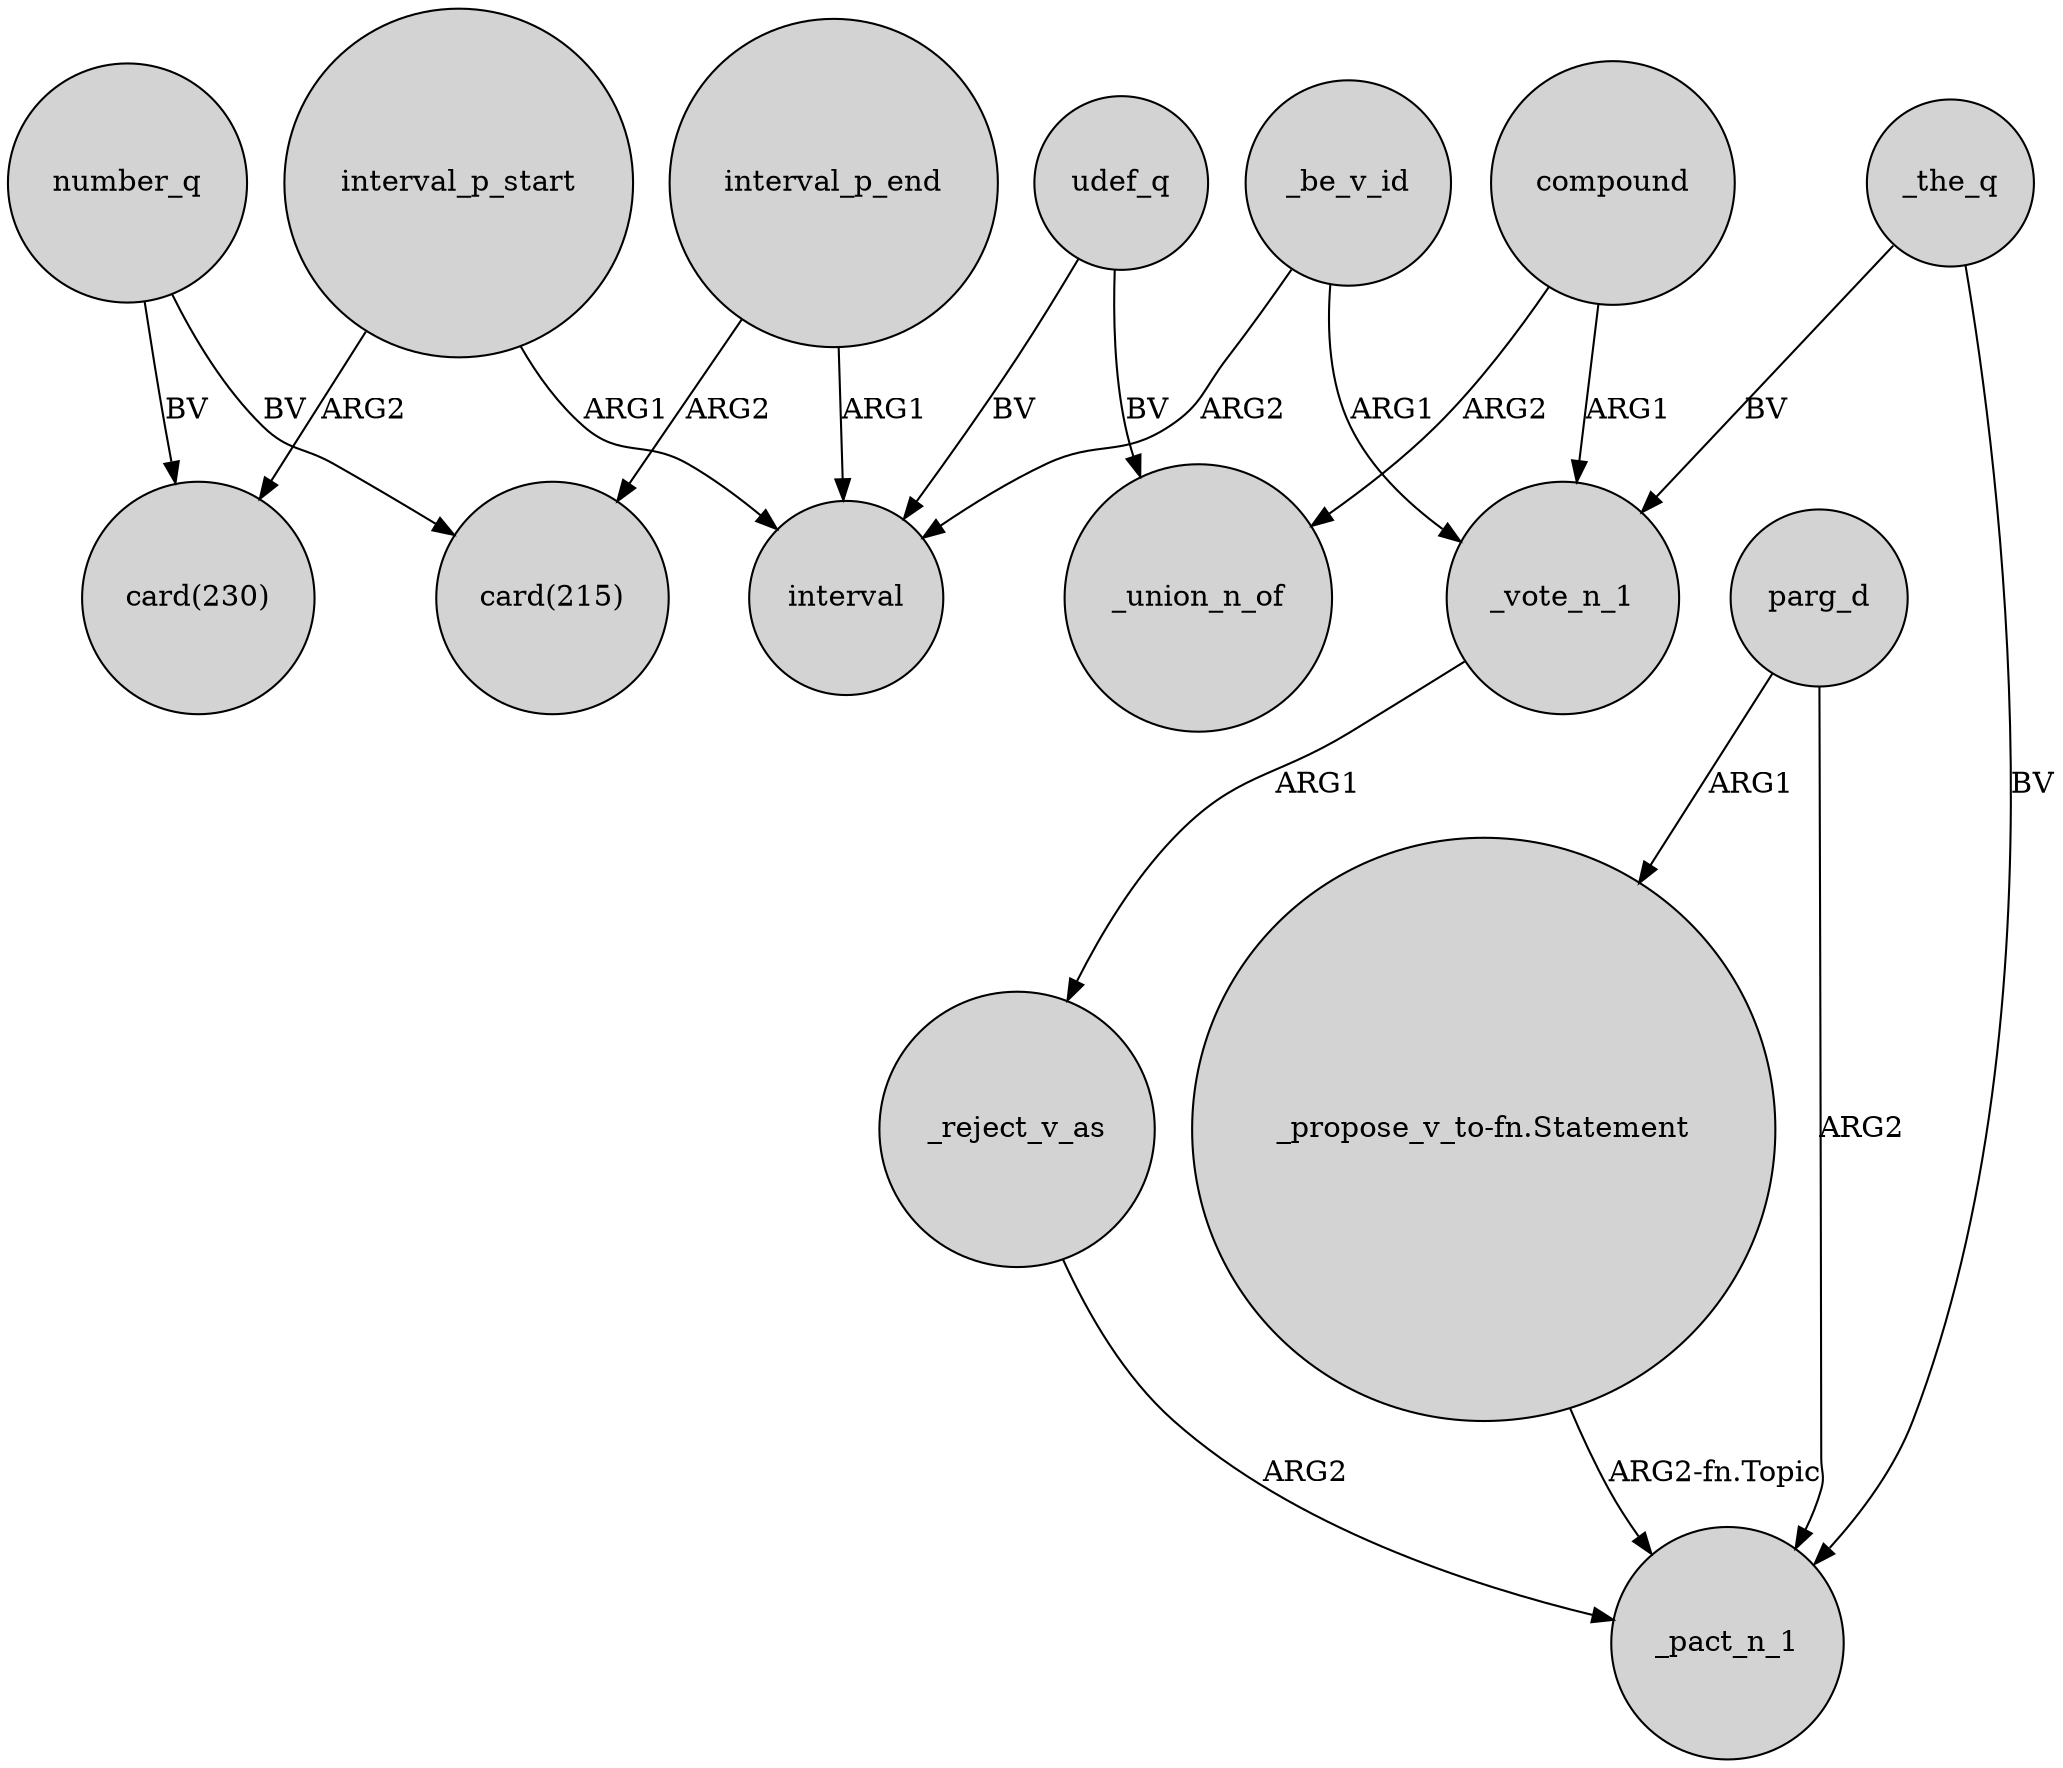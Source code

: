 digraph {
	node [shape=circle style=filled]
	interval_p_start -> "card(230)" [label=ARG2]
	_reject_v_as -> _pact_n_1 [label=ARG2]
	number_q -> "card(215)" [label=BV]
	_be_v_id -> _vote_n_1 [label=ARG1]
	_the_q -> _pact_n_1 [label=BV]
	_the_q -> _vote_n_1 [label=BV]
	udef_q -> _union_n_of [label=BV]
	number_q -> "card(230)" [label=BV]
	parg_d -> "_propose_v_to-fn.Statement" [label=ARG1]
	interval_p_end -> "card(215)" [label=ARG2]
	interval_p_start -> interval [label=ARG1]
	_be_v_id -> interval [label=ARG2]
	_vote_n_1 -> _reject_v_as [label=ARG1]
	compound -> _union_n_of [label=ARG2]
	interval_p_end -> interval [label=ARG1]
	"_propose_v_to-fn.Statement" -> _pact_n_1 [label="ARG2-fn.Topic"]
	parg_d -> _pact_n_1 [label=ARG2]
	compound -> _vote_n_1 [label=ARG1]
	udef_q -> interval [label=BV]
}
